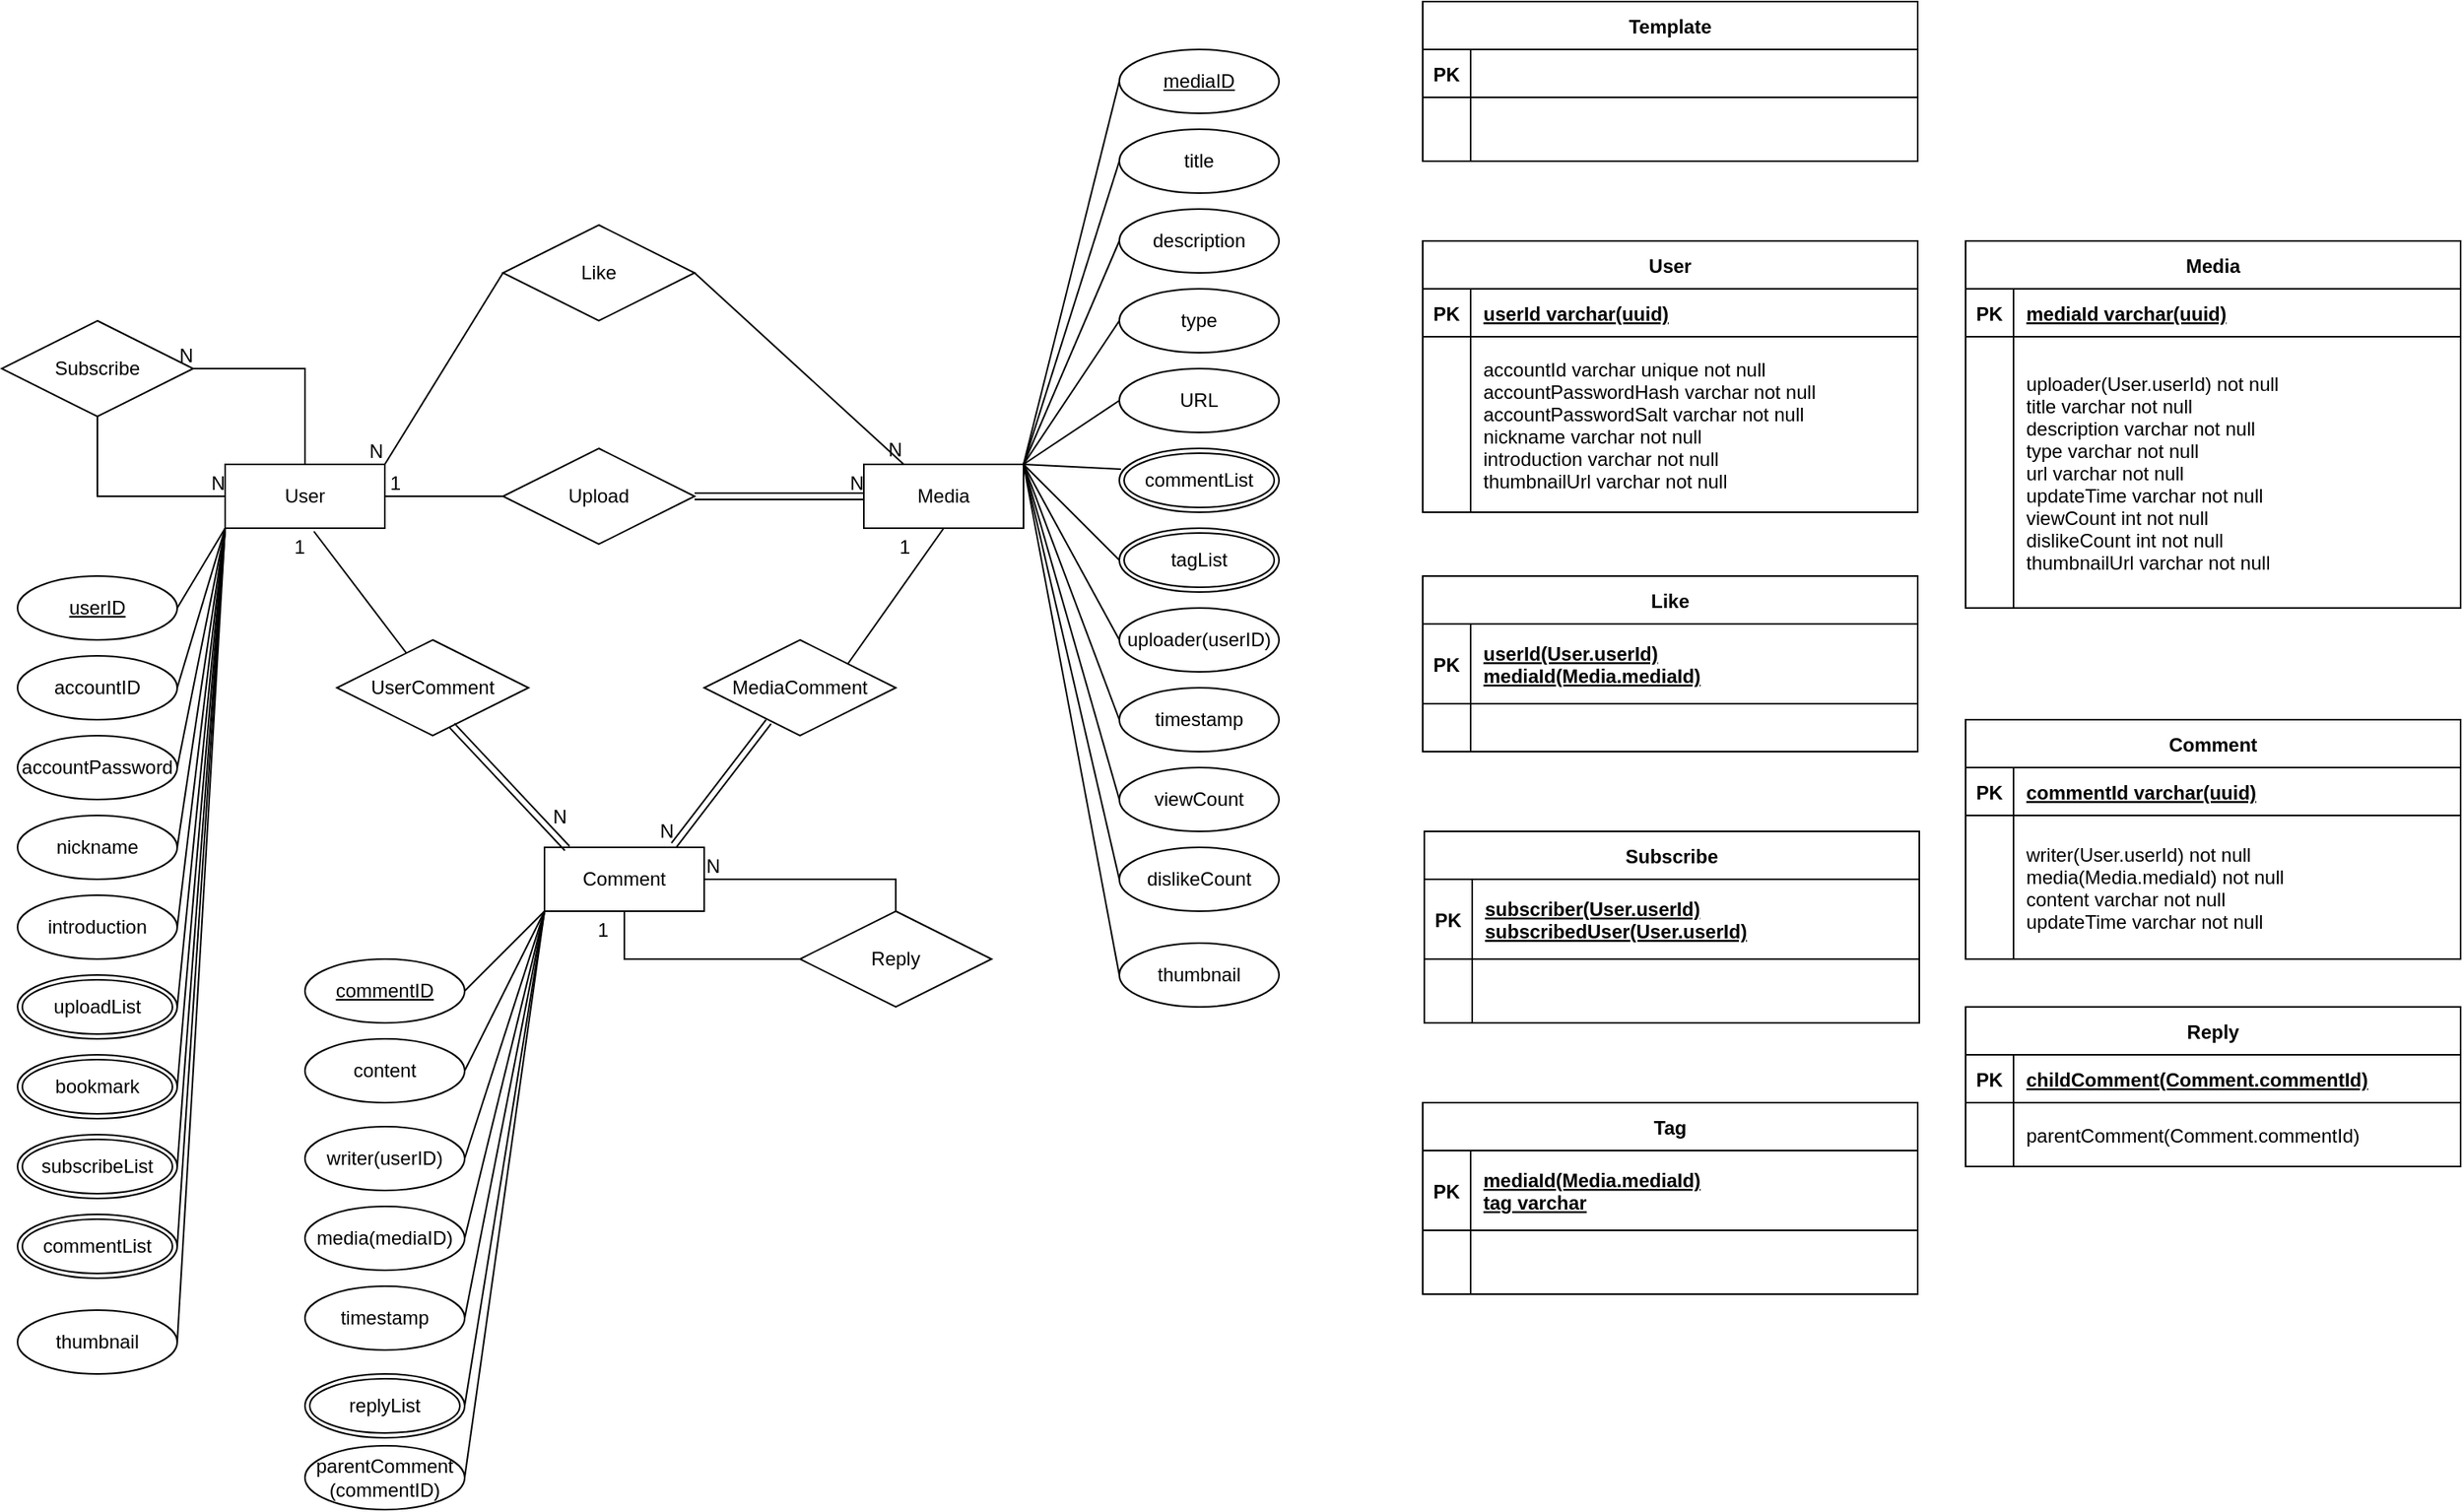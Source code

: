 <mxfile version="17.4.3" type="browser"><diagram id="rVhZ82IuyalBxGSl0pTV" name="Page-1"><mxGraphModel dx="1662" dy="794" grid="1" gridSize="10" guides="1" tooltips="1" connect="1" arrows="1" fold="1" page="1" pageScale="1" pageWidth="827" pageHeight="1169" math="0" shadow="0"><root><mxCell id="0"/><mxCell id="1" parent="0"/><mxCell id="wpSAXA2hQZFJd6KqL9dz-24" value="Subscribe" style="shape=rhombus;perimeter=rhombusPerimeter;whiteSpace=wrap;html=1;align=center;" parent="1" vertex="1"><mxGeometry x="40" y="280" width="120" height="60" as="geometry"/></mxCell><mxCell id="wpSAXA2hQZFJd6KqL9dz-25" value="User" style="whiteSpace=wrap;html=1;align=center;" parent="1" vertex="1"><mxGeometry x="180" y="370" width="100" height="40" as="geometry"/></mxCell><mxCell id="wpSAXA2hQZFJd6KqL9dz-26" value="Media" style="whiteSpace=wrap;html=1;align=center;" parent="1" vertex="1"><mxGeometry x="580" y="370" width="100" height="40" as="geometry"/></mxCell><mxCell id="wpSAXA2hQZFJd6KqL9dz-27" value="Comment" style="whiteSpace=wrap;html=1;align=center;" parent="1" vertex="1"><mxGeometry x="380" y="610" width="100" height="40" as="geometry"/></mxCell><mxCell id="wpSAXA2hQZFJd6KqL9dz-28" value="Upload" style="shape=rhombus;perimeter=rhombusPerimeter;whiteSpace=wrap;html=1;align=center;" parent="1" vertex="1"><mxGeometry x="354" y="360" width="120" height="60" as="geometry"/></mxCell><mxCell id="wpSAXA2hQZFJd6KqL9dz-30" value="Reply" style="shape=rhombus;perimeter=rhombusPerimeter;whiteSpace=wrap;html=1;align=center;" parent="1" vertex="1"><mxGeometry x="540" y="650" width="120" height="60" as="geometry"/></mxCell><mxCell id="wpSAXA2hQZFJd6KqL9dz-32" value="MediaComment" style="shape=rhombus;perimeter=rhombusPerimeter;whiteSpace=wrap;html=1;align=center;" parent="1" vertex="1"><mxGeometry x="480" y="480" width="120" height="60" as="geometry"/></mxCell><mxCell id="wpSAXA2hQZFJd6KqL9dz-29" value="UserComment" style="shape=rhombus;perimeter=rhombusPerimeter;whiteSpace=wrap;html=1;align=center;" parent="1" vertex="1"><mxGeometry x="250" y="480" width="120" height="60" as="geometry"/></mxCell><mxCell id="wpSAXA2hQZFJd6KqL9dz-40" value="" style="shape=link;html=1;rounded=0;entryX=0.142;entryY=0.016;entryDx=0;entryDy=0;entryPerimeter=0;exitX=0.601;exitY=0.895;exitDx=0;exitDy=0;exitPerimeter=0;" parent="1" source="wpSAXA2hQZFJd6KqL9dz-29" target="wpSAXA2hQZFJd6KqL9dz-27" edge="1"><mxGeometry relative="1" as="geometry"><mxPoint x="310" y="520" as="sourcePoint"/><mxPoint x="470" y="520" as="targetPoint"/></mxGeometry></mxCell><mxCell id="wpSAXA2hQZFJd6KqL9dz-41" value="N" style="resizable=0;html=1;align=right;verticalAlign=bottom;" parent="wpSAXA2hQZFJd6KqL9dz-40" connectable="0" vertex="1"><mxGeometry x="1" relative="1" as="geometry"><mxPoint y="-11" as="offset"/></mxGeometry></mxCell><mxCell id="wpSAXA2hQZFJd6KqL9dz-42" value="" style="endArrow=none;html=1;rounded=0;entryX=0.556;entryY=1.05;entryDx=0;entryDy=0;entryPerimeter=0;" parent="1" source="wpSAXA2hQZFJd6KqL9dz-29" target="wpSAXA2hQZFJd6KqL9dz-25" edge="1"><mxGeometry relative="1" as="geometry"><mxPoint x="310" y="520" as="sourcePoint"/><mxPoint x="470" y="520" as="targetPoint"/></mxGeometry></mxCell><mxCell id="wpSAXA2hQZFJd6KqL9dz-43" value="1" style="resizable=0;html=1;align=right;verticalAlign=bottom;" parent="wpSAXA2hQZFJd6KqL9dz-42" connectable="0" vertex="1"><mxGeometry x="1" relative="1" as="geometry"><mxPoint x="-5" y="18" as="offset"/></mxGeometry></mxCell><mxCell id="wpSAXA2hQZFJd6KqL9dz-44" value="" style="endArrow=none;html=1;rounded=0;entryX=1;entryY=0.5;entryDx=0;entryDy=0;exitX=0;exitY=0.5;exitDx=0;exitDy=0;" parent="1" source="wpSAXA2hQZFJd6KqL9dz-28" target="wpSAXA2hQZFJd6KqL9dz-25" edge="1"><mxGeometry relative="1" as="geometry"><mxPoint x="350" y="390" as="sourcePoint"/><mxPoint x="270" y="380" as="targetPoint"/></mxGeometry></mxCell><mxCell id="wpSAXA2hQZFJd6KqL9dz-45" value="1" style="resizable=0;html=1;align=right;verticalAlign=bottom;" parent="wpSAXA2hQZFJd6KqL9dz-44" connectable="0" vertex="1"><mxGeometry x="1" relative="1" as="geometry"><mxPoint x="10" as="offset"/></mxGeometry></mxCell><mxCell id="wpSAXA2hQZFJd6KqL9dz-49" value="" style="shape=link;html=1;rounded=0;exitX=1;exitY=0.5;exitDx=0;exitDy=0;entryX=0;entryY=0.5;entryDx=0;entryDy=0;" parent="1" source="wpSAXA2hQZFJd6KqL9dz-28" target="wpSAXA2hQZFJd6KqL9dz-26" edge="1"><mxGeometry relative="1" as="geometry"><mxPoint x="490" y="450" as="sourcePoint"/><mxPoint x="650" y="450" as="targetPoint"/></mxGeometry></mxCell><mxCell id="wpSAXA2hQZFJd6KqL9dz-50" value="N" style="resizable=0;html=1;align=right;verticalAlign=bottom;" parent="wpSAXA2hQZFJd6KqL9dz-49" connectable="0" vertex="1"><mxGeometry x="1" relative="1" as="geometry"/></mxCell><mxCell id="wpSAXA2hQZFJd6KqL9dz-51" value="" style="shape=link;html=1;rounded=0;entryX=0.811;entryY=-0.036;entryDx=0;entryDy=0;entryPerimeter=0;exitX=0.336;exitY=0.855;exitDx=0;exitDy=0;exitPerimeter=0;" parent="1" source="wpSAXA2hQZFJd6KqL9dz-32" target="wpSAXA2hQZFJd6KqL9dz-27" edge="1"><mxGeometry relative="1" as="geometry"><mxPoint x="310" y="520" as="sourcePoint"/><mxPoint x="470" y="520" as="targetPoint"/></mxGeometry></mxCell><mxCell id="wpSAXA2hQZFJd6KqL9dz-52" value="N" style="resizable=0;html=1;align=right;verticalAlign=bottom;" parent="wpSAXA2hQZFJd6KqL9dz-51" connectable="0" vertex="1"><mxGeometry x="1" relative="1" as="geometry"/></mxCell><mxCell id="wpSAXA2hQZFJd6KqL9dz-53" value="" style="endArrow=none;html=1;rounded=0;entryX=0.5;entryY=1;entryDx=0;entryDy=0;exitX=1;exitY=0;exitDx=0;exitDy=0;" parent="1" source="wpSAXA2hQZFJd6KqL9dz-32" target="wpSAXA2hQZFJd6KqL9dz-26" edge="1"><mxGeometry relative="1" as="geometry"><mxPoint x="310" y="520" as="sourcePoint"/><mxPoint x="470" y="520" as="targetPoint"/></mxGeometry></mxCell><mxCell id="wpSAXA2hQZFJd6KqL9dz-54" value="1" style="resizable=0;html=1;align=right;verticalAlign=bottom;" parent="wpSAXA2hQZFJd6KqL9dz-53" connectable="0" vertex="1"><mxGeometry x="1" relative="1" as="geometry"><mxPoint x="-20" y="20" as="offset"/></mxGeometry></mxCell><mxCell id="wpSAXA2hQZFJd6KqL9dz-55" value="" style="endArrow=none;html=1;rounded=0;entryX=0;entryY=0.5;entryDx=0;entryDy=0;exitX=0.5;exitY=1;exitDx=0;exitDy=0;" parent="1" source="wpSAXA2hQZFJd6KqL9dz-24" target="wpSAXA2hQZFJd6KqL9dz-25" edge="1"><mxGeometry relative="1" as="geometry"><mxPoint x="310" y="520" as="sourcePoint"/><mxPoint x="470" y="520" as="targetPoint"/><Array as="points"><mxPoint x="100" y="390"/></Array></mxGeometry></mxCell><mxCell id="wpSAXA2hQZFJd6KqL9dz-56" value="N" style="resizable=0;html=1;align=right;verticalAlign=bottom;" parent="wpSAXA2hQZFJd6KqL9dz-55" connectable="0" vertex="1"><mxGeometry x="1" relative="1" as="geometry"/></mxCell><mxCell id="wpSAXA2hQZFJd6KqL9dz-57" value="" style="endArrow=none;html=1;rounded=0;entryX=1;entryY=0.5;entryDx=0;entryDy=0;exitX=0.5;exitY=0;exitDx=0;exitDy=0;" parent="1" source="wpSAXA2hQZFJd6KqL9dz-25" target="wpSAXA2hQZFJd6KqL9dz-24" edge="1"><mxGeometry relative="1" as="geometry"><mxPoint x="310" y="520" as="sourcePoint"/><mxPoint x="470" y="520" as="targetPoint"/><Array as="points"><mxPoint x="230" y="310"/></Array></mxGeometry></mxCell><mxCell id="wpSAXA2hQZFJd6KqL9dz-58" value="N" style="resizable=0;html=1;align=right;verticalAlign=bottom;" parent="wpSAXA2hQZFJd6KqL9dz-57" connectable="0" vertex="1"><mxGeometry x="1" relative="1" as="geometry"/></mxCell><mxCell id="wpSAXA2hQZFJd6KqL9dz-59" value="" style="endArrow=none;html=1;rounded=0;entryX=0.5;entryY=1;entryDx=0;entryDy=0;exitX=0;exitY=0.5;exitDx=0;exitDy=0;" parent="1" source="wpSAXA2hQZFJd6KqL9dz-30" target="wpSAXA2hQZFJd6KqL9dz-27" edge="1"><mxGeometry relative="1" as="geometry"><mxPoint x="310" y="520" as="sourcePoint"/><mxPoint x="470" y="520" as="targetPoint"/><Array as="points"><mxPoint x="430" y="680"/></Array></mxGeometry></mxCell><mxCell id="wpSAXA2hQZFJd6KqL9dz-60" value="1" style="resizable=0;html=1;align=right;verticalAlign=bottom;" parent="wpSAXA2hQZFJd6KqL9dz-59" connectable="0" vertex="1"><mxGeometry x="1" relative="1" as="geometry"><mxPoint x="-10" y="20" as="offset"/></mxGeometry></mxCell><mxCell id="AGTbrhGKxK5eLfVSv5vj-1" value="userID" style="ellipse;whiteSpace=wrap;html=1;align=center;fontStyle=4;" parent="1" vertex="1"><mxGeometry x="50" y="440" width="100" height="40" as="geometry"/></mxCell><mxCell id="AGTbrhGKxK5eLfVSv5vj-2" value="nickname" style="ellipse;whiteSpace=wrap;html=1;align=center;" parent="1" vertex="1"><mxGeometry x="50" y="590" width="100" height="40" as="geometry"/></mxCell><mxCell id="AGTbrhGKxK5eLfVSv5vj-3" value="uploadList" style="ellipse;shape=doubleEllipse;margin=3;whiteSpace=wrap;html=1;align=center;" parent="1" vertex="1"><mxGeometry x="50" y="690" width="100" height="40" as="geometry"/></mxCell><mxCell id="AGTbrhGKxK5eLfVSv5vj-4" value="bookmark" style="ellipse;shape=doubleEllipse;margin=3;whiteSpace=wrap;html=1;align=center;" parent="1" vertex="1"><mxGeometry x="50" y="740" width="100" height="40" as="geometry"/></mxCell><mxCell id="AGTbrhGKxK5eLfVSv5vj-5" value="subscribeList" style="ellipse;shape=doubleEllipse;margin=3;whiteSpace=wrap;html=1;align=center;" parent="1" vertex="1"><mxGeometry x="50" y="790" width="100" height="40" as="geometry"/></mxCell><mxCell id="AGTbrhGKxK5eLfVSv5vj-6" value="commentList" style="ellipse;shape=doubleEllipse;margin=3;whiteSpace=wrap;html=1;align=center;" parent="1" vertex="1"><mxGeometry x="50" y="840" width="100" height="40" as="geometry"/></mxCell><mxCell id="AGTbrhGKxK5eLfVSv5vj-8" value="introduction" style="ellipse;whiteSpace=wrap;html=1;align=center;" parent="1" vertex="1"><mxGeometry x="50" y="640" width="100" height="40" as="geometry"/></mxCell><mxCell id="AGTbrhGKxK5eLfVSv5vj-9" value="" style="endArrow=none;html=1;rounded=0;exitX=1;exitY=0.5;exitDx=0;exitDy=0;entryX=0;entryY=1;entryDx=0;entryDy=0;" parent="1" source="AGTbrhGKxK5eLfVSv5vj-1" target="wpSAXA2hQZFJd6KqL9dz-25" edge="1"><mxGeometry relative="1" as="geometry"><mxPoint x="330" y="590" as="sourcePoint"/><mxPoint x="490" y="590" as="targetPoint"/></mxGeometry></mxCell><mxCell id="AGTbrhGKxK5eLfVSv5vj-10" value="" style="endArrow=none;html=1;rounded=0;exitX=1;exitY=0.5;exitDx=0;exitDy=0;entryX=0;entryY=1;entryDx=0;entryDy=0;" parent="1" source="AGTbrhGKxK5eLfVSv5vj-2" target="wpSAXA2hQZFJd6KqL9dz-25" edge="1"><mxGeometry relative="1" as="geometry"><mxPoint x="330" y="590" as="sourcePoint"/><mxPoint x="490" y="590" as="targetPoint"/></mxGeometry></mxCell><mxCell id="AGTbrhGKxK5eLfVSv5vj-11" value="" style="endArrow=none;html=1;rounded=0;exitX=1;exitY=0.5;exitDx=0;exitDy=0;entryX=0;entryY=1;entryDx=0;entryDy=0;" parent="1" source="AGTbrhGKxK5eLfVSv5vj-8" target="wpSAXA2hQZFJd6KqL9dz-25" edge="1"><mxGeometry relative="1" as="geometry"><mxPoint x="330" y="590" as="sourcePoint"/><mxPoint x="490" y="590" as="targetPoint"/></mxGeometry></mxCell><mxCell id="AGTbrhGKxK5eLfVSv5vj-12" value="" style="endArrow=none;html=1;rounded=0;exitX=1;exitY=0.5;exitDx=0;exitDy=0;" parent="1" source="AGTbrhGKxK5eLfVSv5vj-3" edge="1"><mxGeometry relative="1" as="geometry"><mxPoint x="330" y="590" as="sourcePoint"/><mxPoint x="180" y="410" as="targetPoint"/></mxGeometry></mxCell><mxCell id="AGTbrhGKxK5eLfVSv5vj-13" value="" style="endArrow=none;html=1;rounded=0;exitX=1;exitY=0.5;exitDx=0;exitDy=0;entryX=0;entryY=1;entryDx=0;entryDy=0;" parent="1" source="AGTbrhGKxK5eLfVSv5vj-4" target="wpSAXA2hQZFJd6KqL9dz-25" edge="1"><mxGeometry relative="1" as="geometry"><mxPoint x="330" y="590" as="sourcePoint"/><mxPoint x="490" y="590" as="targetPoint"/></mxGeometry></mxCell><mxCell id="AGTbrhGKxK5eLfVSv5vj-14" value="" style="endArrow=none;html=1;rounded=0;exitX=1;exitY=0.5;exitDx=0;exitDy=0;entryX=0;entryY=1;entryDx=0;entryDy=0;" parent="1" source="AGTbrhGKxK5eLfVSv5vj-5" target="wpSAXA2hQZFJd6KqL9dz-25" edge="1"><mxGeometry relative="1" as="geometry"><mxPoint x="330" y="590" as="sourcePoint"/><mxPoint x="490" y="590" as="targetPoint"/></mxGeometry></mxCell><mxCell id="AGTbrhGKxK5eLfVSv5vj-15" value="" style="endArrow=none;html=1;rounded=0;exitX=1;exitY=0.5;exitDx=0;exitDy=0;entryX=0;entryY=1;entryDx=0;entryDy=0;" parent="1" source="AGTbrhGKxK5eLfVSv5vj-6" target="wpSAXA2hQZFJd6KqL9dz-25" edge="1"><mxGeometry relative="1" as="geometry"><mxPoint x="330" y="590" as="sourcePoint"/><mxPoint x="490" y="590" as="targetPoint"/></mxGeometry></mxCell><mxCell id="AGTbrhGKxK5eLfVSv5vj-16" value="accountID" style="ellipse;whiteSpace=wrap;html=1;align=center;" parent="1" vertex="1"><mxGeometry x="50" y="490" width="100" height="40" as="geometry"/></mxCell><mxCell id="AGTbrhGKxK5eLfVSv5vj-17" value="accountPassword" style="ellipse;whiteSpace=wrap;html=1;align=center;" parent="1" vertex="1"><mxGeometry x="50" y="540" width="100" height="40" as="geometry"/></mxCell><mxCell id="AGTbrhGKxK5eLfVSv5vj-19" value="" style="endArrow=none;html=1;rounded=0;exitX=1;exitY=0.5;exitDx=0;exitDy=0;entryX=0;entryY=1;entryDx=0;entryDy=0;" parent="1" source="AGTbrhGKxK5eLfVSv5vj-16" target="wpSAXA2hQZFJd6KqL9dz-25" edge="1"><mxGeometry relative="1" as="geometry"><mxPoint x="330" y="590" as="sourcePoint"/><mxPoint x="490" y="590" as="targetPoint"/></mxGeometry></mxCell><mxCell id="AGTbrhGKxK5eLfVSv5vj-20" value="" style="endArrow=none;html=1;rounded=0;exitX=1;exitY=0.5;exitDx=0;exitDy=0;entryX=0;entryY=1;entryDx=0;entryDy=0;" parent="1" source="AGTbrhGKxK5eLfVSv5vj-17" target="wpSAXA2hQZFJd6KqL9dz-25" edge="1"><mxGeometry relative="1" as="geometry"><mxPoint x="330" y="590" as="sourcePoint"/><mxPoint x="490" y="590" as="targetPoint"/></mxGeometry></mxCell><mxCell id="AGTbrhGKxK5eLfVSv5vj-21" value="content" style="ellipse;whiteSpace=wrap;html=1;align=center;" parent="1" vertex="1"><mxGeometry x="230" y="730" width="100" height="40" as="geometry"/></mxCell><mxCell id="AGTbrhGKxK5eLfVSv5vj-22" value="commentID" style="ellipse;whiteSpace=wrap;html=1;align=center;fontStyle=4;" parent="1" vertex="1"><mxGeometry x="230" y="680" width="100" height="40" as="geometry"/></mxCell><mxCell id="AGTbrhGKxK5eLfVSv5vj-23" value="writer(userID)" style="ellipse;whiteSpace=wrap;html=1;align=center;" parent="1" vertex="1"><mxGeometry x="230" y="785" width="100" height="40" as="geometry"/></mxCell><mxCell id="AGTbrhGKxK5eLfVSv5vj-24" value="media(mediaID)" style="ellipse;whiteSpace=wrap;html=1;align=center;" parent="1" vertex="1"><mxGeometry x="230" y="835" width="100" height="40" as="geometry"/></mxCell><mxCell id="AGTbrhGKxK5eLfVSv5vj-25" value="timestamp" style="ellipse;whiteSpace=wrap;html=1;align=center;" parent="1" vertex="1"><mxGeometry x="230" y="885" width="100" height="40" as="geometry"/></mxCell><mxCell id="AGTbrhGKxK5eLfVSv5vj-27" value="parentComment&lt;br&gt;(commentID)" style="ellipse;whiteSpace=wrap;html=1;align=center;" parent="1" vertex="1"><mxGeometry x="230" y="985" width="100" height="40" as="geometry"/></mxCell><mxCell id="AGTbrhGKxK5eLfVSv5vj-29" value="" style="endArrow=none;html=1;rounded=0;entryX=0;entryY=1;entryDx=0;entryDy=0;exitX=1;exitY=0.5;exitDx=0;exitDy=0;" parent="1" source="AGTbrhGKxK5eLfVSv5vj-22" target="wpSAXA2hQZFJd6KqL9dz-27" edge="1"><mxGeometry relative="1" as="geometry"><mxPoint x="330" y="680" as="sourcePoint"/><mxPoint x="490" y="680" as="targetPoint"/></mxGeometry></mxCell><mxCell id="AGTbrhGKxK5eLfVSv5vj-30" value="" style="endArrow=none;html=1;rounded=0;exitX=1;exitY=0.5;exitDx=0;exitDy=0;entryX=0;entryY=1;entryDx=0;entryDy=0;" parent="1" source="AGTbrhGKxK5eLfVSv5vj-21" target="wpSAXA2hQZFJd6KqL9dz-27" edge="1"><mxGeometry relative="1" as="geometry"><mxPoint x="330" y="680" as="sourcePoint"/><mxPoint x="490" y="680" as="targetPoint"/></mxGeometry></mxCell><mxCell id="AGTbrhGKxK5eLfVSv5vj-31" value="" style="endArrow=none;html=1;rounded=0;exitX=1;exitY=0.5;exitDx=0;exitDy=0;entryX=0;entryY=1;entryDx=0;entryDy=0;" parent="1" source="AGTbrhGKxK5eLfVSv5vj-23" target="wpSAXA2hQZFJd6KqL9dz-27" edge="1"><mxGeometry relative="1" as="geometry"><mxPoint x="330" y="680" as="sourcePoint"/><mxPoint x="490" y="680" as="targetPoint"/></mxGeometry></mxCell><mxCell id="AGTbrhGKxK5eLfVSv5vj-32" value="" style="endArrow=none;html=1;rounded=0;exitX=1;exitY=0.5;exitDx=0;exitDy=0;entryX=0;entryY=1;entryDx=0;entryDy=0;" parent="1" source="AGTbrhGKxK5eLfVSv5vj-24" target="wpSAXA2hQZFJd6KqL9dz-27" edge="1"><mxGeometry relative="1" as="geometry"><mxPoint x="330" y="680" as="sourcePoint"/><mxPoint x="490" y="680" as="targetPoint"/></mxGeometry></mxCell><mxCell id="AGTbrhGKxK5eLfVSv5vj-36" value="" style="endArrow=none;html=1;rounded=0;exitX=1;exitY=0.5;exitDx=0;exitDy=0;entryX=0;entryY=1;entryDx=0;entryDy=0;" parent="1" source="AGTbrhGKxK5eLfVSv5vj-25" target="wpSAXA2hQZFJd6KqL9dz-27" edge="1"><mxGeometry relative="1" as="geometry"><mxPoint x="330" y="780" as="sourcePoint"/><mxPoint x="490" y="780" as="targetPoint"/></mxGeometry></mxCell><mxCell id="AGTbrhGKxK5eLfVSv5vj-37" value="" style="endArrow=none;html=1;rounded=0;exitX=1;exitY=0.5;exitDx=0;exitDy=0;entryX=0;entryY=1;entryDx=0;entryDy=0;" parent="1" source="gWNHs_Mmt0znGa2NGQQ8-15" target="wpSAXA2hQZFJd6KqL9dz-27" edge="1"><mxGeometry relative="1" as="geometry"><mxPoint x="330" y="955" as="sourcePoint"/><mxPoint x="490" y="780" as="targetPoint"/></mxGeometry></mxCell><mxCell id="AGTbrhGKxK5eLfVSv5vj-38" value="" style="endArrow=none;html=1;rounded=0;exitX=1;exitY=0.5;exitDx=0;exitDy=0;entryX=0;entryY=1;entryDx=0;entryDy=0;" parent="1" source="AGTbrhGKxK5eLfVSv5vj-27" target="wpSAXA2hQZFJd6KqL9dz-27" edge="1"><mxGeometry relative="1" as="geometry"><mxPoint x="330" y="780" as="sourcePoint"/><mxPoint x="490" y="780" as="targetPoint"/></mxGeometry></mxCell><mxCell id="AGTbrhGKxK5eLfVSv5vj-39" value="title" style="ellipse;whiteSpace=wrap;html=1;align=center;" parent="1" vertex="1"><mxGeometry x="740" y="160" width="100" height="40" as="geometry"/></mxCell><mxCell id="AGTbrhGKxK5eLfVSv5vj-40" value="mediaID" style="ellipse;whiteSpace=wrap;html=1;align=center;fontStyle=4;" parent="1" vertex="1"><mxGeometry x="740" y="110" width="100" height="40" as="geometry"/></mxCell><mxCell id="AGTbrhGKxK5eLfVSv5vj-41" value="description" style="ellipse;whiteSpace=wrap;html=1;align=center;" parent="1" vertex="1"><mxGeometry x="740" y="210" width="100" height="40" as="geometry"/></mxCell><mxCell id="AGTbrhGKxK5eLfVSv5vj-42" value="type" style="ellipse;whiteSpace=wrap;html=1;align=center;" parent="1" vertex="1"><mxGeometry x="740" y="260" width="100" height="40" as="geometry"/></mxCell><mxCell id="AGTbrhGKxK5eLfVSv5vj-43" value="URL" style="ellipse;whiteSpace=wrap;html=1;align=center;" parent="1" vertex="1"><mxGeometry x="740" y="310" width="100" height="40" as="geometry"/></mxCell><mxCell id="AGTbrhGKxK5eLfVSv5vj-46" value="commentList" style="ellipse;shape=doubleEllipse;margin=3;whiteSpace=wrap;html=1;align=center;" parent="1" vertex="1"><mxGeometry x="740" y="360" width="100" height="40" as="geometry"/></mxCell><mxCell id="AGTbrhGKxK5eLfVSv5vj-47" value="tagList" style="ellipse;shape=doubleEllipse;margin=3;whiteSpace=wrap;html=1;align=center;" parent="1" vertex="1"><mxGeometry x="740" y="410" width="100" height="40" as="geometry"/></mxCell><mxCell id="AGTbrhGKxK5eLfVSv5vj-48" value="" style="endArrow=none;html=1;rounded=0;entryX=0;entryY=0.5;entryDx=0;entryDy=0;exitX=1;exitY=0;exitDx=0;exitDy=0;" parent="1" source="wpSAXA2hQZFJd6KqL9dz-26" target="AGTbrhGKxK5eLfVSv5vj-40" edge="1"><mxGeometry relative="1" as="geometry"><mxPoint x="330" y="480" as="sourcePoint"/><mxPoint x="490" y="480" as="targetPoint"/></mxGeometry></mxCell><mxCell id="AGTbrhGKxK5eLfVSv5vj-49" value="" style="endArrow=none;html=1;rounded=0;entryX=0;entryY=0.5;entryDx=0;entryDy=0;exitX=1;exitY=0;exitDx=0;exitDy=0;" parent="1" source="wpSAXA2hQZFJd6KqL9dz-26" target="AGTbrhGKxK5eLfVSv5vj-39" edge="1"><mxGeometry relative="1" as="geometry"><mxPoint x="330" y="480" as="sourcePoint"/><mxPoint x="490" y="480" as="targetPoint"/></mxGeometry></mxCell><mxCell id="AGTbrhGKxK5eLfVSv5vj-50" value="" style="endArrow=none;html=1;rounded=0;entryX=0;entryY=0.5;entryDx=0;entryDy=0;" parent="1" target="AGTbrhGKxK5eLfVSv5vj-41" edge="1"><mxGeometry relative="1" as="geometry"><mxPoint x="680" y="370" as="sourcePoint"/><mxPoint x="490" y="480" as="targetPoint"/></mxGeometry></mxCell><mxCell id="AGTbrhGKxK5eLfVSv5vj-51" value="" style="endArrow=none;html=1;rounded=0;entryX=0;entryY=0.5;entryDx=0;entryDy=0;exitX=1;exitY=0;exitDx=0;exitDy=0;" parent="1" source="wpSAXA2hQZFJd6KqL9dz-26" target="AGTbrhGKxK5eLfVSv5vj-42" edge="1"><mxGeometry relative="1" as="geometry"><mxPoint x="330" y="480" as="sourcePoint"/><mxPoint x="490" y="480" as="targetPoint"/></mxGeometry></mxCell><mxCell id="AGTbrhGKxK5eLfVSv5vj-52" value="" style="endArrow=none;html=1;rounded=0;entryX=0;entryY=0.5;entryDx=0;entryDy=0;" parent="1" target="AGTbrhGKxK5eLfVSv5vj-43" edge="1"><mxGeometry relative="1" as="geometry"><mxPoint x="680" y="370" as="sourcePoint"/><mxPoint x="490" y="480" as="targetPoint"/></mxGeometry></mxCell><mxCell id="AGTbrhGKxK5eLfVSv5vj-53" value="" style="endArrow=none;html=1;rounded=0;entryX=0.01;entryY=0.325;entryDx=0;entryDy=0;entryPerimeter=0;exitX=1;exitY=0;exitDx=0;exitDy=0;" parent="1" source="wpSAXA2hQZFJd6KqL9dz-26" target="AGTbrhGKxK5eLfVSv5vj-46" edge="1"><mxGeometry relative="1" as="geometry"><mxPoint x="330" y="480" as="sourcePoint"/><mxPoint x="490" y="480" as="targetPoint"/></mxGeometry></mxCell><mxCell id="AGTbrhGKxK5eLfVSv5vj-54" value="" style="endArrow=none;html=1;rounded=0;entryX=0;entryY=0.5;entryDx=0;entryDy=0;" parent="1" target="AGTbrhGKxK5eLfVSv5vj-47" edge="1"><mxGeometry relative="1" as="geometry"><mxPoint x="680" y="370" as="sourcePoint"/><mxPoint x="490" y="480" as="targetPoint"/></mxGeometry></mxCell><mxCell id="AGTbrhGKxK5eLfVSv5vj-57" value="uploader(userID)" style="ellipse;whiteSpace=wrap;html=1;align=center;" parent="1" vertex="1"><mxGeometry x="740" y="460" width="100" height="40" as="geometry"/></mxCell><mxCell id="AGTbrhGKxK5eLfVSv5vj-58" value="" style="endArrow=none;html=1;rounded=0;entryX=0;entryY=0.5;entryDx=0;entryDy=0;exitX=1;exitY=0;exitDx=0;exitDy=0;" parent="1" source="wpSAXA2hQZFJd6KqL9dz-26" target="AGTbrhGKxK5eLfVSv5vj-57" edge="1"><mxGeometry relative="1" as="geometry"><mxPoint x="330" y="480" as="sourcePoint"/><mxPoint x="490" y="480" as="targetPoint"/></mxGeometry></mxCell><mxCell id="AGTbrhGKxK5eLfVSv5vj-59" value="timestamp" style="ellipse;whiteSpace=wrap;html=1;align=center;" parent="1" vertex="1"><mxGeometry x="740" y="510" width="100" height="40" as="geometry"/></mxCell><mxCell id="AGTbrhGKxK5eLfVSv5vj-60" value="" style="endArrow=none;html=1;rounded=0;entryX=0;entryY=0.5;entryDx=0;entryDy=0;exitX=1;exitY=0;exitDx=0;exitDy=0;" parent="1" source="wpSAXA2hQZFJd6KqL9dz-26" target="AGTbrhGKxK5eLfVSv5vj-59" edge="1"><mxGeometry relative="1" as="geometry"><mxPoint x="330" y="580" as="sourcePoint"/><mxPoint x="490" y="580" as="targetPoint"/></mxGeometry></mxCell><mxCell id="AGTbrhGKxK5eLfVSv5vj-61" value="viewCount" style="ellipse;whiteSpace=wrap;html=1;align=center;" parent="1" vertex="1"><mxGeometry x="740" y="560" width="100" height="40" as="geometry"/></mxCell><mxCell id="AGTbrhGKxK5eLfVSv5vj-62" value="" style="endArrow=none;html=1;rounded=0;entryX=0;entryY=0.5;entryDx=0;entryDy=0;" parent="1" target="AGTbrhGKxK5eLfVSv5vj-61" edge="1"><mxGeometry relative="1" as="geometry"><mxPoint x="680" y="370" as="sourcePoint"/><mxPoint x="490" y="580" as="targetPoint"/></mxGeometry></mxCell><mxCell id="AGTbrhGKxK5eLfVSv5vj-63" value="dislikeCount" style="ellipse;whiteSpace=wrap;html=1;align=center;" parent="1" vertex="1"><mxGeometry x="740" y="610" width="100" height="40" as="geometry"/></mxCell><mxCell id="AGTbrhGKxK5eLfVSv5vj-64" value="" style="endArrow=none;html=1;rounded=0;entryX=0;entryY=0.5;entryDx=0;entryDy=0;" parent="1" target="AGTbrhGKxK5eLfVSv5vj-63" edge="1"><mxGeometry relative="1" as="geometry"><mxPoint x="680" y="370" as="sourcePoint"/><mxPoint x="490" y="480" as="targetPoint"/></mxGeometry></mxCell><mxCell id="AGTbrhGKxK5eLfVSv5vj-65" value="User" style="shape=table;startSize=30;container=1;collapsible=1;childLayout=tableLayout;fixedRows=1;rowLines=0;fontStyle=1;align=center;resizeLast=1;" parent="1" vertex="1"><mxGeometry x="930" y="230" width="310" height="170" as="geometry"/></mxCell><mxCell id="AGTbrhGKxK5eLfVSv5vj-66" value="" style="shape=tableRow;horizontal=0;startSize=0;swimlaneHead=0;swimlaneBody=0;fillColor=none;collapsible=0;dropTarget=0;points=[[0,0.5],[1,0.5]];portConstraint=eastwest;top=0;left=0;right=0;bottom=1;" parent="AGTbrhGKxK5eLfVSv5vj-65" vertex="1"><mxGeometry y="30" width="310" height="30" as="geometry"/></mxCell><mxCell id="AGTbrhGKxK5eLfVSv5vj-67" value="PK" style="shape=partialRectangle;connectable=0;fillColor=none;top=0;left=0;bottom=0;right=0;fontStyle=1;overflow=hidden;" parent="AGTbrhGKxK5eLfVSv5vj-66" vertex="1"><mxGeometry width="30" height="30" as="geometry"><mxRectangle width="30" height="30" as="alternateBounds"/></mxGeometry></mxCell><mxCell id="AGTbrhGKxK5eLfVSv5vj-68" value="userId varchar(uuid)" style="shape=partialRectangle;connectable=0;fillColor=none;top=0;left=0;bottom=0;right=0;align=left;spacingLeft=6;fontStyle=5;overflow=hidden;" parent="AGTbrhGKxK5eLfVSv5vj-66" vertex="1"><mxGeometry x="30" width="280" height="30" as="geometry"><mxRectangle width="280" height="30" as="alternateBounds"/></mxGeometry></mxCell><mxCell id="AGTbrhGKxK5eLfVSv5vj-69" value="" style="shape=tableRow;horizontal=0;startSize=0;swimlaneHead=0;swimlaneBody=0;fillColor=none;collapsible=0;dropTarget=0;points=[[0,0.5],[1,0.5]];portConstraint=eastwest;top=0;left=0;right=0;bottom=0;" parent="AGTbrhGKxK5eLfVSv5vj-65" vertex="1"><mxGeometry y="60" width="310" height="110" as="geometry"/></mxCell><mxCell id="AGTbrhGKxK5eLfVSv5vj-70" value="" style="shape=partialRectangle;connectable=0;fillColor=none;top=0;left=0;bottom=0;right=0;editable=1;overflow=hidden;" parent="AGTbrhGKxK5eLfVSv5vj-69" vertex="1"><mxGeometry width="30" height="110" as="geometry"><mxRectangle width="30" height="110" as="alternateBounds"/></mxGeometry></mxCell><mxCell id="AGTbrhGKxK5eLfVSv5vj-71" value="accountId varchar unique not null&#10;accountPasswordHash varchar not null&#10;accountPasswordSalt varchar not null&#10;nickname varchar not null&#10;introduction varchar not null&#10;thumbnailUrl varchar not null" style="shape=partialRectangle;connectable=0;fillColor=none;top=0;left=0;bottom=0;right=0;align=left;spacingLeft=6;overflow=hidden;" parent="AGTbrhGKxK5eLfVSv5vj-69" vertex="1"><mxGeometry x="30" width="280" height="110" as="geometry"><mxRectangle width="280" height="110" as="alternateBounds"/></mxGeometry></mxCell><mxCell id="AGTbrhGKxK5eLfVSv5vj-106" value="Like" style="shape=rhombus;perimeter=rhombusPerimeter;whiteSpace=wrap;html=1;align=center;" parent="1" vertex="1"><mxGeometry x="354" y="220" width="120" height="60" as="geometry"/></mxCell><mxCell id="AGTbrhGKxK5eLfVSv5vj-109" value="" style="endArrow=none;html=1;rounded=0;entryX=1;entryY=0;entryDx=0;entryDy=0;exitX=0;exitY=0.5;exitDx=0;exitDy=0;" parent="1" source="AGTbrhGKxK5eLfVSv5vj-106" target="wpSAXA2hQZFJd6KqL9dz-25" edge="1"><mxGeometry relative="1" as="geometry"><mxPoint x="710" y="470" as="sourcePoint"/><mxPoint x="870" y="470" as="targetPoint"/></mxGeometry></mxCell><mxCell id="AGTbrhGKxK5eLfVSv5vj-110" value="N" style="resizable=0;html=1;align=right;verticalAlign=bottom;" parent="AGTbrhGKxK5eLfVSv5vj-109" connectable="0" vertex="1"><mxGeometry x="1" relative="1" as="geometry"/></mxCell><mxCell id="AGTbrhGKxK5eLfVSv5vj-111" value="" style="endArrow=none;html=1;rounded=0;exitX=1;exitY=0.5;exitDx=0;exitDy=0;entryX=0.25;entryY=0;entryDx=0;entryDy=0;" parent="1" source="AGTbrhGKxK5eLfVSv5vj-106" target="wpSAXA2hQZFJd6KqL9dz-26" edge="1"><mxGeometry relative="1" as="geometry"><mxPoint x="710" y="470" as="sourcePoint"/><mxPoint x="870" y="470" as="targetPoint"/></mxGeometry></mxCell><mxCell id="AGTbrhGKxK5eLfVSv5vj-112" value="N" style="resizable=0;html=1;align=right;verticalAlign=bottom;" parent="AGTbrhGKxK5eLfVSv5vj-111" connectable="0" vertex="1"><mxGeometry x="1" relative="1" as="geometry"/></mxCell><mxCell id="AGTbrhGKxK5eLfVSv5vj-113" value="Like" style="shape=table;startSize=30;container=1;collapsible=1;childLayout=tableLayout;fixedRows=1;rowLines=0;fontStyle=1;align=center;resizeLast=1;" parent="1" vertex="1"><mxGeometry x="930" y="440" width="310" height="110" as="geometry"/></mxCell><mxCell id="AGTbrhGKxK5eLfVSv5vj-114" value="" style="shape=tableRow;horizontal=0;startSize=0;swimlaneHead=0;swimlaneBody=0;fillColor=none;collapsible=0;dropTarget=0;points=[[0,0.5],[1,0.5]];portConstraint=eastwest;top=0;left=0;right=0;bottom=1;" parent="AGTbrhGKxK5eLfVSv5vj-113" vertex="1"><mxGeometry y="30" width="310" height="50" as="geometry"/></mxCell><mxCell id="AGTbrhGKxK5eLfVSv5vj-115" value="PK" style="shape=partialRectangle;connectable=0;fillColor=none;top=0;left=0;bottom=0;right=0;fontStyle=1;overflow=hidden;" parent="AGTbrhGKxK5eLfVSv5vj-114" vertex="1"><mxGeometry width="30" height="50" as="geometry"><mxRectangle width="30" height="50" as="alternateBounds"/></mxGeometry></mxCell><mxCell id="AGTbrhGKxK5eLfVSv5vj-116" value="userId(User.userId)&#10;mediaId(Media.mediaId)" style="shape=partialRectangle;connectable=0;fillColor=none;top=0;left=0;bottom=0;right=0;align=left;spacingLeft=6;fontStyle=5;overflow=hidden;" parent="AGTbrhGKxK5eLfVSv5vj-114" vertex="1"><mxGeometry x="30" width="280" height="50" as="geometry"><mxRectangle width="280" height="50" as="alternateBounds"/></mxGeometry></mxCell><mxCell id="AGTbrhGKxK5eLfVSv5vj-117" value="" style="shape=tableRow;horizontal=0;startSize=0;swimlaneHead=0;swimlaneBody=0;fillColor=none;collapsible=0;dropTarget=0;points=[[0,0.5],[1,0.5]];portConstraint=eastwest;top=0;left=0;right=0;bottom=0;" parent="AGTbrhGKxK5eLfVSv5vj-113" vertex="1"><mxGeometry y="80" width="310" height="30" as="geometry"/></mxCell><mxCell id="AGTbrhGKxK5eLfVSv5vj-118" value="" style="shape=partialRectangle;connectable=0;fillColor=none;top=0;left=0;bottom=0;right=0;editable=1;overflow=hidden;" parent="AGTbrhGKxK5eLfVSv5vj-117" vertex="1"><mxGeometry width="30" height="30" as="geometry"><mxRectangle width="30" height="30" as="alternateBounds"/></mxGeometry></mxCell><mxCell id="AGTbrhGKxK5eLfVSv5vj-119" value="" style="shape=partialRectangle;connectable=0;fillColor=none;top=0;left=0;bottom=0;right=0;align=left;spacingLeft=6;overflow=hidden;" parent="AGTbrhGKxK5eLfVSv5vj-117" vertex="1"><mxGeometry x="30" width="280" height="30" as="geometry"><mxRectangle width="280" height="30" as="alternateBounds"/></mxGeometry></mxCell><mxCell id="AGTbrhGKxK5eLfVSv5vj-126" value="Template" style="shape=table;startSize=30;container=1;collapsible=1;childLayout=tableLayout;fixedRows=1;rowLines=0;fontStyle=1;align=center;resizeLast=1;" parent="1" vertex="1"><mxGeometry x="930" y="80" width="310" height="100" as="geometry"/></mxCell><mxCell id="AGTbrhGKxK5eLfVSv5vj-127" value="" style="shape=tableRow;horizontal=0;startSize=0;swimlaneHead=0;swimlaneBody=0;fillColor=none;collapsible=0;dropTarget=0;points=[[0,0.5],[1,0.5]];portConstraint=eastwest;top=0;left=0;right=0;bottom=1;" parent="AGTbrhGKxK5eLfVSv5vj-126" vertex="1"><mxGeometry y="30" width="310" height="30" as="geometry"/></mxCell><mxCell id="AGTbrhGKxK5eLfVSv5vj-128" value="PK" style="shape=partialRectangle;connectable=0;fillColor=none;top=0;left=0;bottom=0;right=0;fontStyle=1;overflow=hidden;" parent="AGTbrhGKxK5eLfVSv5vj-127" vertex="1"><mxGeometry width="30" height="30" as="geometry"><mxRectangle width="30" height="30" as="alternateBounds"/></mxGeometry></mxCell><mxCell id="AGTbrhGKxK5eLfVSv5vj-129" value="" style="shape=partialRectangle;connectable=0;fillColor=none;top=0;left=0;bottom=0;right=0;align=left;spacingLeft=6;fontStyle=5;overflow=hidden;" parent="AGTbrhGKxK5eLfVSv5vj-127" vertex="1"><mxGeometry x="30" width="280" height="30" as="geometry"><mxRectangle width="280" height="30" as="alternateBounds"/></mxGeometry></mxCell><mxCell id="AGTbrhGKxK5eLfVSv5vj-130" value="" style="shape=tableRow;horizontal=0;startSize=0;swimlaneHead=0;swimlaneBody=0;fillColor=none;collapsible=0;dropTarget=0;points=[[0,0.5],[1,0.5]];portConstraint=eastwest;top=0;left=0;right=0;bottom=0;" parent="AGTbrhGKxK5eLfVSv5vj-126" vertex="1"><mxGeometry y="60" width="310" height="40" as="geometry"/></mxCell><mxCell id="AGTbrhGKxK5eLfVSv5vj-131" value="" style="shape=partialRectangle;connectable=0;fillColor=none;top=0;left=0;bottom=0;right=0;editable=1;overflow=hidden;" parent="AGTbrhGKxK5eLfVSv5vj-130" vertex="1"><mxGeometry width="30" height="40" as="geometry"><mxRectangle width="30" height="40" as="alternateBounds"/></mxGeometry></mxCell><mxCell id="AGTbrhGKxK5eLfVSv5vj-132" value="" style="shape=partialRectangle;connectable=0;fillColor=none;top=0;left=0;bottom=0;right=0;align=left;spacingLeft=6;overflow=hidden;" parent="AGTbrhGKxK5eLfVSv5vj-130" vertex="1"><mxGeometry x="30" width="280" height="40" as="geometry"><mxRectangle width="280" height="40" as="alternateBounds"/></mxGeometry></mxCell><mxCell id="AGTbrhGKxK5eLfVSv5vj-133" value="Subscribe" style="shape=table;startSize=30;container=1;collapsible=1;childLayout=tableLayout;fixedRows=1;rowLines=0;fontStyle=1;align=center;resizeLast=1;" parent="1" vertex="1"><mxGeometry x="931" y="600" width="310" height="120" as="geometry"/></mxCell><mxCell id="AGTbrhGKxK5eLfVSv5vj-134" value="" style="shape=tableRow;horizontal=0;startSize=0;swimlaneHead=0;swimlaneBody=0;fillColor=none;collapsible=0;dropTarget=0;points=[[0,0.5],[1,0.5]];portConstraint=eastwest;top=0;left=0;right=0;bottom=1;" parent="AGTbrhGKxK5eLfVSv5vj-133" vertex="1"><mxGeometry y="30" width="310" height="50" as="geometry"/></mxCell><mxCell id="AGTbrhGKxK5eLfVSv5vj-135" value="PK" style="shape=partialRectangle;connectable=0;fillColor=none;top=0;left=0;bottom=0;right=0;fontStyle=1;overflow=hidden;" parent="AGTbrhGKxK5eLfVSv5vj-134" vertex="1"><mxGeometry width="30" height="50" as="geometry"><mxRectangle width="30" height="50" as="alternateBounds"/></mxGeometry></mxCell><mxCell id="AGTbrhGKxK5eLfVSv5vj-136" value="subscriber(User.userId)&#10;subscribedUser(User.userId)" style="shape=partialRectangle;connectable=0;fillColor=none;top=0;left=0;bottom=0;right=0;align=left;spacingLeft=6;fontStyle=5;overflow=hidden;" parent="AGTbrhGKxK5eLfVSv5vj-134" vertex="1"><mxGeometry x="30" width="280" height="50" as="geometry"><mxRectangle width="280" height="50" as="alternateBounds"/></mxGeometry></mxCell><mxCell id="AGTbrhGKxK5eLfVSv5vj-137" value="" style="shape=tableRow;horizontal=0;startSize=0;swimlaneHead=0;swimlaneBody=0;fillColor=none;collapsible=0;dropTarget=0;points=[[0,0.5],[1,0.5]];portConstraint=eastwest;top=0;left=0;right=0;bottom=0;" parent="AGTbrhGKxK5eLfVSv5vj-133" vertex="1"><mxGeometry y="80" width="310" height="40" as="geometry"/></mxCell><mxCell id="AGTbrhGKxK5eLfVSv5vj-138" value="" style="shape=partialRectangle;connectable=0;fillColor=none;top=0;left=0;bottom=0;right=0;editable=1;overflow=hidden;" parent="AGTbrhGKxK5eLfVSv5vj-137" vertex="1"><mxGeometry width="30" height="40" as="geometry"><mxRectangle width="30" height="40" as="alternateBounds"/></mxGeometry></mxCell><mxCell id="AGTbrhGKxK5eLfVSv5vj-139" value="" style="shape=partialRectangle;connectable=0;fillColor=none;top=0;left=0;bottom=0;right=0;align=left;spacingLeft=6;overflow=hidden;" parent="AGTbrhGKxK5eLfVSv5vj-137" vertex="1"><mxGeometry x="30" width="280" height="40" as="geometry"><mxRectangle width="280" height="40" as="alternateBounds"/></mxGeometry></mxCell><mxCell id="AGTbrhGKxK5eLfVSv5vj-147" value="Media" style="shape=table;startSize=30;container=1;collapsible=1;childLayout=tableLayout;fixedRows=1;rowLines=0;fontStyle=1;align=center;resizeLast=1;" parent="1" vertex="1"><mxGeometry x="1270" y="230" width="310" height="230" as="geometry"/></mxCell><mxCell id="AGTbrhGKxK5eLfVSv5vj-148" value="" style="shape=tableRow;horizontal=0;startSize=0;swimlaneHead=0;swimlaneBody=0;fillColor=none;collapsible=0;dropTarget=0;points=[[0,0.5],[1,0.5]];portConstraint=eastwest;top=0;left=0;right=0;bottom=1;" parent="AGTbrhGKxK5eLfVSv5vj-147" vertex="1"><mxGeometry y="30" width="310" height="30" as="geometry"/></mxCell><mxCell id="AGTbrhGKxK5eLfVSv5vj-149" value="PK" style="shape=partialRectangle;connectable=0;fillColor=none;top=0;left=0;bottom=0;right=0;fontStyle=1;overflow=hidden;" parent="AGTbrhGKxK5eLfVSv5vj-148" vertex="1"><mxGeometry width="30" height="30" as="geometry"><mxRectangle width="30" height="30" as="alternateBounds"/></mxGeometry></mxCell><mxCell id="AGTbrhGKxK5eLfVSv5vj-150" value="mediaId varchar(uuid)" style="shape=partialRectangle;connectable=0;fillColor=none;top=0;left=0;bottom=0;right=0;align=left;spacingLeft=6;fontStyle=5;overflow=hidden;" parent="AGTbrhGKxK5eLfVSv5vj-148" vertex="1"><mxGeometry x="30" width="280" height="30" as="geometry"><mxRectangle width="280" height="30" as="alternateBounds"/></mxGeometry></mxCell><mxCell id="AGTbrhGKxK5eLfVSv5vj-151" value="" style="shape=tableRow;horizontal=0;startSize=0;swimlaneHead=0;swimlaneBody=0;fillColor=none;collapsible=0;dropTarget=0;points=[[0,0.5],[1,0.5]];portConstraint=eastwest;top=0;left=0;right=0;bottom=0;" parent="AGTbrhGKxK5eLfVSv5vj-147" vertex="1"><mxGeometry y="60" width="310" height="170" as="geometry"/></mxCell><mxCell id="AGTbrhGKxK5eLfVSv5vj-152" value="" style="shape=partialRectangle;connectable=0;fillColor=none;top=0;left=0;bottom=0;right=0;editable=1;overflow=hidden;" parent="AGTbrhGKxK5eLfVSv5vj-151" vertex="1"><mxGeometry width="30" height="170" as="geometry"><mxRectangle width="30" height="170" as="alternateBounds"/></mxGeometry></mxCell><mxCell id="AGTbrhGKxK5eLfVSv5vj-153" value="uploader(User.userId) not null&#10;title varchar not null&#10;description varchar not null&#10;type varchar not null&#10;url varchar not null&#10;updateTime varchar not null&#10;viewCount int not null&#10;dislikeCount int not null&#10;thumbnailUrl varchar not null" style="shape=partialRectangle;connectable=0;fillColor=none;top=0;left=0;bottom=0;right=0;align=left;spacingLeft=6;overflow=hidden;" parent="AGTbrhGKxK5eLfVSv5vj-151" vertex="1"><mxGeometry x="30" width="280" height="170" as="geometry"><mxRectangle width="280" height="170" as="alternateBounds"/></mxGeometry></mxCell><mxCell id="gWNHs_Mmt0znGa2NGQQ8-8" value="Comment" style="shape=table;startSize=30;container=1;collapsible=1;childLayout=tableLayout;fixedRows=1;rowLines=0;fontStyle=1;align=center;resizeLast=1;" parent="1" vertex="1"><mxGeometry x="1270" y="530" width="310" height="150" as="geometry"/></mxCell><mxCell id="gWNHs_Mmt0znGa2NGQQ8-9" value="" style="shape=tableRow;horizontal=0;startSize=0;swimlaneHead=0;swimlaneBody=0;fillColor=none;collapsible=0;dropTarget=0;points=[[0,0.5],[1,0.5]];portConstraint=eastwest;top=0;left=0;right=0;bottom=1;" parent="gWNHs_Mmt0znGa2NGQQ8-8" vertex="1"><mxGeometry y="30" width="310" height="30" as="geometry"/></mxCell><mxCell id="gWNHs_Mmt0znGa2NGQQ8-10" value="PK" style="shape=partialRectangle;connectable=0;fillColor=none;top=0;left=0;bottom=0;right=0;fontStyle=1;overflow=hidden;" parent="gWNHs_Mmt0znGa2NGQQ8-9" vertex="1"><mxGeometry width="30" height="30" as="geometry"><mxRectangle width="30" height="30" as="alternateBounds"/></mxGeometry></mxCell><mxCell id="gWNHs_Mmt0znGa2NGQQ8-11" value="commentId varchar(uuid)" style="shape=partialRectangle;connectable=0;fillColor=none;top=0;left=0;bottom=0;right=0;align=left;spacingLeft=6;fontStyle=5;overflow=hidden;" parent="gWNHs_Mmt0znGa2NGQQ8-9" vertex="1"><mxGeometry x="30" width="280" height="30" as="geometry"><mxRectangle width="280" height="30" as="alternateBounds"/></mxGeometry></mxCell><mxCell id="gWNHs_Mmt0znGa2NGQQ8-12" value="" style="shape=tableRow;horizontal=0;startSize=0;swimlaneHead=0;swimlaneBody=0;fillColor=none;collapsible=0;dropTarget=0;points=[[0,0.5],[1,0.5]];portConstraint=eastwest;top=0;left=0;right=0;bottom=0;" parent="gWNHs_Mmt0znGa2NGQQ8-8" vertex="1"><mxGeometry y="60" width="310" height="90" as="geometry"/></mxCell><mxCell id="gWNHs_Mmt0znGa2NGQQ8-13" value="" style="shape=partialRectangle;connectable=0;fillColor=none;top=0;left=0;bottom=0;right=0;editable=1;overflow=hidden;" parent="gWNHs_Mmt0znGa2NGQQ8-12" vertex="1"><mxGeometry width="30" height="90" as="geometry"><mxRectangle width="30" height="90" as="alternateBounds"/></mxGeometry></mxCell><mxCell id="gWNHs_Mmt0znGa2NGQQ8-14" value="writer(User.userId) not null&#10;media(Media.mediaId) not null&#10;content varchar not null&#10;updateTime varchar not null" style="shape=partialRectangle;connectable=0;fillColor=none;top=0;left=0;bottom=0;right=0;align=left;spacingLeft=6;overflow=hidden;" parent="gWNHs_Mmt0znGa2NGQQ8-12" vertex="1"><mxGeometry x="30" width="280" height="90" as="geometry"><mxRectangle width="280" height="90" as="alternateBounds"/></mxGeometry></mxCell><mxCell id="gWNHs_Mmt0znGa2NGQQ8-15" value="replyList" style="ellipse;shape=doubleEllipse;margin=3;whiteSpace=wrap;html=1;align=center;" parent="1" vertex="1"><mxGeometry x="230" y="940" width="100" height="40" as="geometry"/></mxCell><mxCell id="gWNHs_Mmt0znGa2NGQQ8-16" value="Reply" style="shape=table;startSize=30;container=1;collapsible=1;childLayout=tableLayout;fixedRows=1;rowLines=0;fontStyle=1;align=center;resizeLast=1;" parent="1" vertex="1"><mxGeometry x="1270" y="710" width="310" height="100" as="geometry"/></mxCell><mxCell id="gWNHs_Mmt0znGa2NGQQ8-17" value="" style="shape=tableRow;horizontal=0;startSize=0;swimlaneHead=0;swimlaneBody=0;fillColor=none;collapsible=0;dropTarget=0;points=[[0,0.5],[1,0.5]];portConstraint=eastwest;top=0;left=0;right=0;bottom=1;" parent="gWNHs_Mmt0znGa2NGQQ8-16" vertex="1"><mxGeometry y="30" width="310" height="30" as="geometry"/></mxCell><mxCell id="gWNHs_Mmt0znGa2NGQQ8-18" value="PK" style="shape=partialRectangle;connectable=0;fillColor=none;top=0;left=0;bottom=0;right=0;fontStyle=1;overflow=hidden;" parent="gWNHs_Mmt0znGa2NGQQ8-17" vertex="1"><mxGeometry width="30" height="30" as="geometry"><mxRectangle width="30" height="30" as="alternateBounds"/></mxGeometry></mxCell><mxCell id="gWNHs_Mmt0znGa2NGQQ8-19" value="childComment(Comment.commentId)" style="shape=partialRectangle;connectable=0;fillColor=none;top=0;left=0;bottom=0;right=0;align=left;spacingLeft=6;fontStyle=5;overflow=hidden;" parent="gWNHs_Mmt0znGa2NGQQ8-17" vertex="1"><mxGeometry x="30" width="280" height="30" as="geometry"><mxRectangle width="280" height="30" as="alternateBounds"/></mxGeometry></mxCell><mxCell id="gWNHs_Mmt0znGa2NGQQ8-20" value="" style="shape=tableRow;horizontal=0;startSize=0;swimlaneHead=0;swimlaneBody=0;fillColor=none;collapsible=0;dropTarget=0;points=[[0,0.5],[1,0.5]];portConstraint=eastwest;top=0;left=0;right=0;bottom=0;" parent="gWNHs_Mmt0znGa2NGQQ8-16" vertex="1"><mxGeometry y="60" width="310" height="40" as="geometry"/></mxCell><mxCell id="gWNHs_Mmt0znGa2NGQQ8-21" value="" style="shape=partialRectangle;connectable=0;fillColor=none;top=0;left=0;bottom=0;right=0;editable=1;overflow=hidden;" parent="gWNHs_Mmt0znGa2NGQQ8-20" vertex="1"><mxGeometry width="30" height="40" as="geometry"><mxRectangle width="30" height="40" as="alternateBounds"/></mxGeometry></mxCell><mxCell id="gWNHs_Mmt0znGa2NGQQ8-22" value="parentComment(Comment.commentId)" style="shape=partialRectangle;connectable=0;fillColor=none;top=0;left=0;bottom=0;right=0;align=left;spacingLeft=6;overflow=hidden;" parent="gWNHs_Mmt0znGa2NGQQ8-20" vertex="1"><mxGeometry x="30" width="280" height="40" as="geometry"><mxRectangle width="280" height="40" as="alternateBounds"/></mxGeometry></mxCell><mxCell id="gWNHs_Mmt0znGa2NGQQ8-24" value="" style="endArrow=none;html=1;rounded=0;entryX=1;entryY=0.5;entryDx=0;entryDy=0;exitX=0.5;exitY=0;exitDx=0;exitDy=0;" parent="1" source="wpSAXA2hQZFJd6KqL9dz-30" target="wpSAXA2hQZFJd6KqL9dz-27" edge="1"><mxGeometry relative="1" as="geometry"><mxPoint x="590" y="740" as="sourcePoint"/><mxPoint x="750" y="740" as="targetPoint"/><Array as="points"><mxPoint x="600" y="630"/></Array></mxGeometry></mxCell><mxCell id="gWNHs_Mmt0znGa2NGQQ8-25" value="N" style="resizable=0;html=1;align=right;verticalAlign=bottom;" parent="gWNHs_Mmt0znGa2NGQQ8-24" connectable="0" vertex="1"><mxGeometry x="1" relative="1" as="geometry"><mxPoint x="10" as="offset"/></mxGeometry></mxCell><mxCell id="gWNHs_Mmt0znGa2NGQQ8-33" value="Tag" style="shape=table;startSize=30;container=1;collapsible=1;childLayout=tableLayout;fixedRows=1;rowLines=0;fontStyle=1;align=center;resizeLast=1;" parent="1" vertex="1"><mxGeometry x="930" y="770" width="310" height="120" as="geometry"/></mxCell><mxCell id="gWNHs_Mmt0znGa2NGQQ8-34" value="" style="shape=tableRow;horizontal=0;startSize=0;swimlaneHead=0;swimlaneBody=0;fillColor=none;collapsible=0;dropTarget=0;points=[[0,0.5],[1,0.5]];portConstraint=eastwest;top=0;left=0;right=0;bottom=1;" parent="gWNHs_Mmt0znGa2NGQQ8-33" vertex="1"><mxGeometry y="30" width="310" height="50" as="geometry"/></mxCell><mxCell id="gWNHs_Mmt0znGa2NGQQ8-35" value="PK" style="shape=partialRectangle;connectable=0;fillColor=none;top=0;left=0;bottom=0;right=0;fontStyle=1;overflow=hidden;" parent="gWNHs_Mmt0znGa2NGQQ8-34" vertex="1"><mxGeometry width="30" height="50" as="geometry"><mxRectangle width="30" height="50" as="alternateBounds"/></mxGeometry></mxCell><mxCell id="gWNHs_Mmt0znGa2NGQQ8-36" value="mediaId(Media.mediaId)&#10;tag varchar" style="shape=partialRectangle;connectable=0;fillColor=none;top=0;left=0;bottom=0;right=0;align=left;spacingLeft=6;fontStyle=5;overflow=hidden;" parent="gWNHs_Mmt0znGa2NGQQ8-34" vertex="1"><mxGeometry x="30" width="280" height="50" as="geometry"><mxRectangle width="280" height="50" as="alternateBounds"/></mxGeometry></mxCell><mxCell id="gWNHs_Mmt0znGa2NGQQ8-37" value="" style="shape=tableRow;horizontal=0;startSize=0;swimlaneHead=0;swimlaneBody=0;fillColor=none;collapsible=0;dropTarget=0;points=[[0,0.5],[1,0.5]];portConstraint=eastwest;top=0;left=0;right=0;bottom=0;" parent="gWNHs_Mmt0znGa2NGQQ8-33" vertex="1"><mxGeometry y="80" width="310" height="40" as="geometry"/></mxCell><mxCell id="gWNHs_Mmt0znGa2NGQQ8-38" value="" style="shape=partialRectangle;connectable=0;fillColor=none;top=0;left=0;bottom=0;right=0;editable=1;overflow=hidden;" parent="gWNHs_Mmt0znGa2NGQQ8-37" vertex="1"><mxGeometry width="30" height="40" as="geometry"><mxRectangle width="30" height="40" as="alternateBounds"/></mxGeometry></mxCell><mxCell id="gWNHs_Mmt0znGa2NGQQ8-39" value="" style="shape=partialRectangle;connectable=0;fillColor=none;top=0;left=0;bottom=0;right=0;align=left;spacingLeft=6;overflow=hidden;" parent="gWNHs_Mmt0znGa2NGQQ8-37" vertex="1"><mxGeometry x="30" width="280" height="40" as="geometry"><mxRectangle width="280" height="40" as="alternateBounds"/></mxGeometry></mxCell><mxCell id="5kzVMjRWr4u31bXxO2DW-1" value="thumbnail" style="ellipse;whiteSpace=wrap;html=1;align=center;" parent="1" vertex="1"><mxGeometry x="740" y="670" width="100" height="40" as="geometry"/></mxCell><mxCell id="5kzVMjRWr4u31bXxO2DW-2" value="thumbnail" style="ellipse;whiteSpace=wrap;html=1;align=center;" parent="1" vertex="1"><mxGeometry x="50" y="900" width="100" height="40" as="geometry"/></mxCell><mxCell id="5kzVMjRWr4u31bXxO2DW-4" value="" style="endArrow=none;html=1;rounded=0;entryX=1;entryY=0.5;entryDx=0;entryDy=0;exitX=0;exitY=1;exitDx=0;exitDy=0;" parent="1" source="wpSAXA2hQZFJd6KqL9dz-25" target="5kzVMjRWr4u31bXxO2DW-2" edge="1"><mxGeometry relative="1" as="geometry"><mxPoint x="600" y="620" as="sourcePoint"/><mxPoint x="760" y="620" as="targetPoint"/></mxGeometry></mxCell><mxCell id="5kzVMjRWr4u31bXxO2DW-5" value="" style="endArrow=none;html=1;rounded=0;entryX=0;entryY=0.5;entryDx=0;entryDy=0;" parent="1" target="5kzVMjRWr4u31bXxO2DW-1" edge="1"><mxGeometry relative="1" as="geometry"><mxPoint x="680" y="370" as="sourcePoint"/><mxPoint x="760" y="620" as="targetPoint"/></mxGeometry></mxCell></root></mxGraphModel></diagram></mxfile>